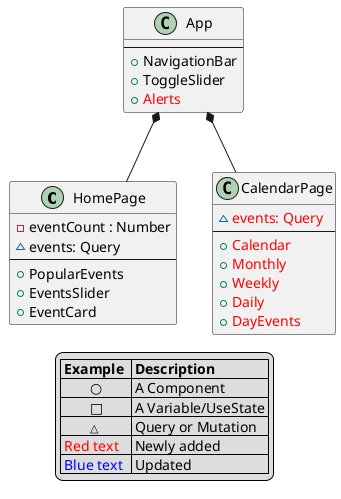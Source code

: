 @startuml FrontEndClassDiagram
class HomePage {
    - eventCount : Number
    ~ events: Query
    --
    + PopularEvents
    + EventsSlider
    + EventCard
}

class App {
    --
    + NavigationBar
    + ToggleSlider
    + <color:red>Alerts
}
class CalendarPage {
    ~ <color:red>events: Query
    --
    + <color:red>Calendar
    + <color:red>Monthly
    + <color:red>Weekly
    + <color:red>Daily
    + <color:red>DayEvents
}

App*-- HomePage 
App*-- CalendarPage   
legend
    |= Example  |= Description |
    |        ○ | A Component |
    |        □ | A Variable/UseState |
    |        <size:11>△ | Query or Mutation |
    |<color:red> Red text | Newly added|
    |<color:blue> Blue text | Updated |
endlegend
@enduml

class EventPage {
}
class AddEventPage {
}
class VerifyPage {
}
class AccountPage {
}
class LoginPage {
    }
